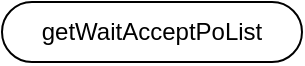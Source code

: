 <mxfile version="20.1.1" type="github"><diagram id="gm9wmj4ewTWz90mxwnAq" name="Page-1"><mxGraphModel dx="1422" dy="1452" grid="1" gridSize="10" guides="1" tooltips="1" connect="1" arrows="1" fold="1" page="1" pageScale="1" pageWidth="980" pageHeight="690" math="0" shadow="0"><root><mxCell id="0"/><mxCell id="1" parent="0"/><mxCell id="B-OGdx0pyZHKLMVqZVtF-2" value="getWaitAcceptPoList" style="whiteSpace=wrap;html=1;rounded=1;arcSize=50;align=center;verticalAlign=middle;strokeWidth=1;autosize=1;spacing=4;treeFolding=1;treeMoving=1;newEdgeStyle={&quot;edgeStyle&quot;:&quot;entityRelationEdgeStyle&quot;,&quot;startArrow&quot;:&quot;none&quot;,&quot;endArrow&quot;:&quot;none&quot;,&quot;segment&quot;:10,&quot;curved&quot;:1};direction=west;" vertex="1" parent="1"><mxGeometry x="175" y="-620" width="150" height="30" as="geometry"/></mxCell></root></mxGraphModel></diagram></mxfile>